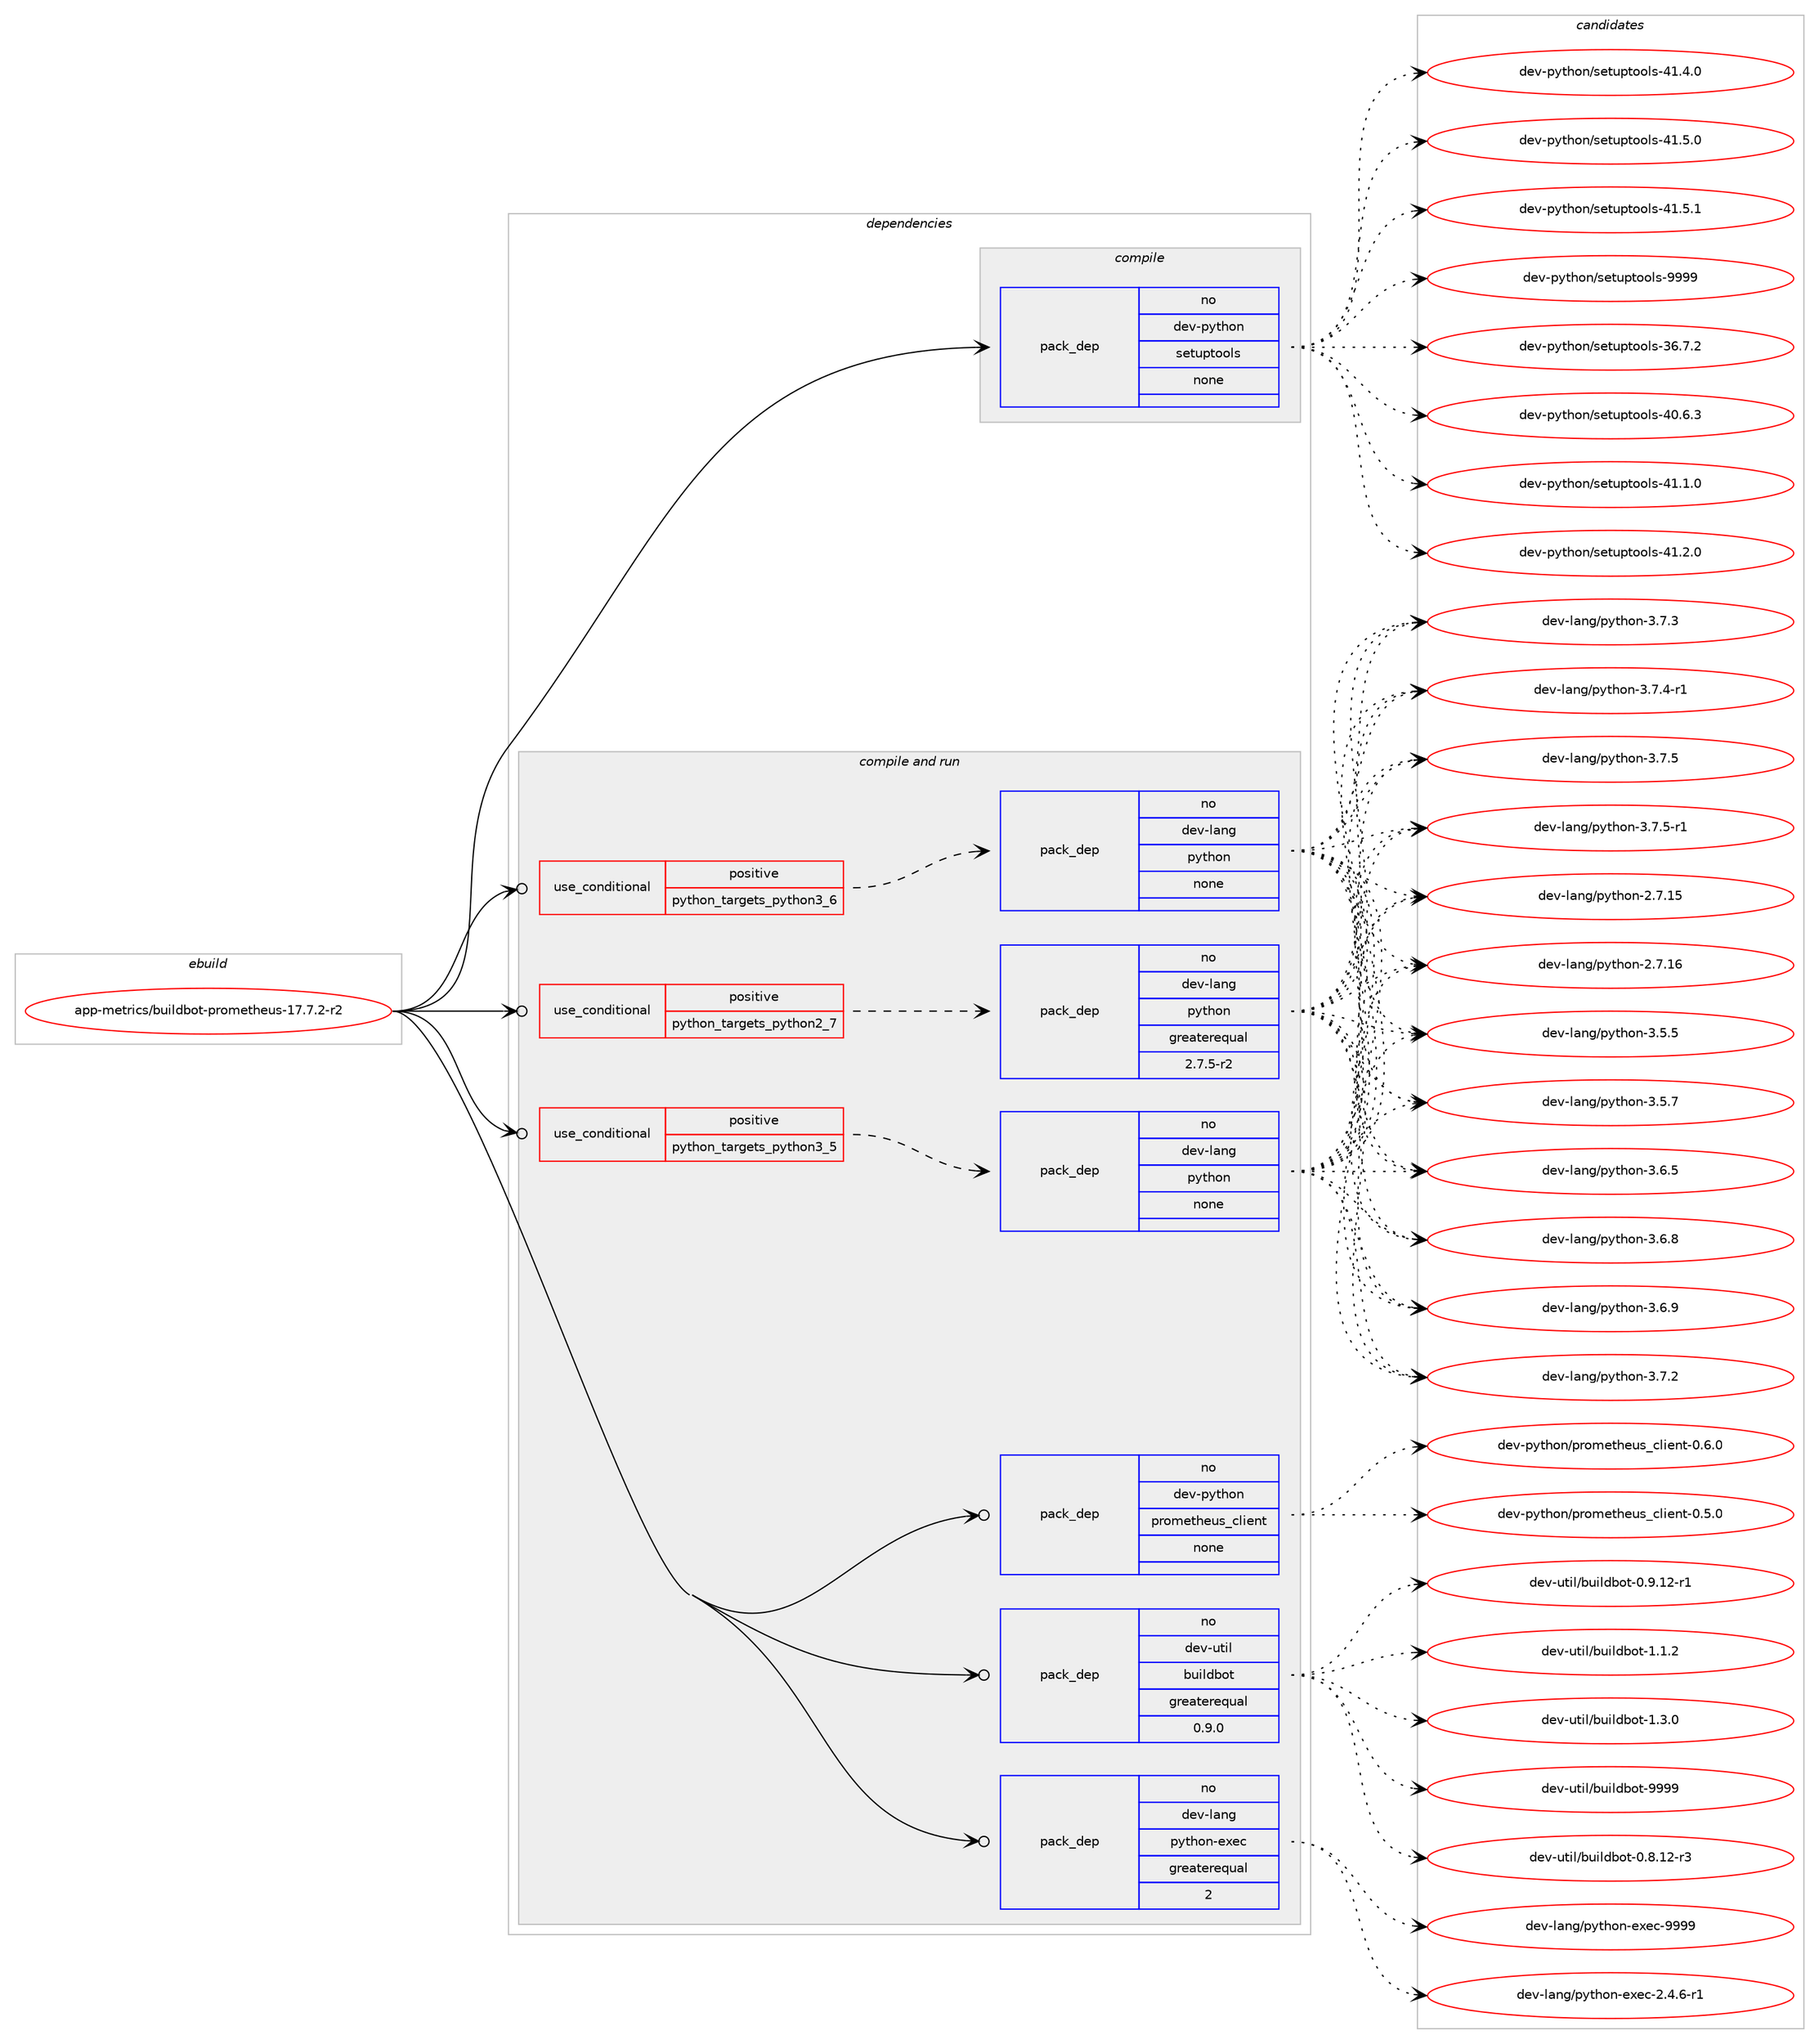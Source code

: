 digraph prolog {

# *************
# Graph options
# *************

newrank=true;
concentrate=true;
compound=true;
graph [rankdir=LR,fontname=Helvetica,fontsize=10,ranksep=1.5];#, ranksep=2.5, nodesep=0.2];
edge  [arrowhead=vee];
node  [fontname=Helvetica,fontsize=10];

# **********
# The ebuild
# **********

subgraph cluster_leftcol {
color=gray;
rank=same;
label=<<i>ebuild</i>>;
id [label="app-metrics/buildbot-prometheus-17.7.2-r2", color=red, width=4, href="../app-metrics/buildbot-prometheus-17.7.2-r2.svg"];
}

# ****************
# The dependencies
# ****************

subgraph cluster_midcol {
color=gray;
label=<<i>dependencies</i>>;
subgraph cluster_compile {
fillcolor="#eeeeee";
style=filled;
label=<<i>compile</i>>;
subgraph pack369387 {
dependency496999 [label=<<TABLE BORDER="0" CELLBORDER="1" CELLSPACING="0" CELLPADDING="4" WIDTH="220"><TR><TD ROWSPAN="6" CELLPADDING="30">pack_dep</TD></TR><TR><TD WIDTH="110">no</TD></TR><TR><TD>dev-python</TD></TR><TR><TD>setuptools</TD></TR><TR><TD>none</TD></TR><TR><TD></TD></TR></TABLE>>, shape=none, color=blue];
}
id:e -> dependency496999:w [weight=20,style="solid",arrowhead="vee"];
}
subgraph cluster_compileandrun {
fillcolor="#eeeeee";
style=filled;
label=<<i>compile and run</i>>;
subgraph cond118638 {
dependency497000 [label=<<TABLE BORDER="0" CELLBORDER="1" CELLSPACING="0" CELLPADDING="4"><TR><TD ROWSPAN="3" CELLPADDING="10">use_conditional</TD></TR><TR><TD>positive</TD></TR><TR><TD>python_targets_python2_7</TD></TR></TABLE>>, shape=none, color=red];
subgraph pack369388 {
dependency497001 [label=<<TABLE BORDER="0" CELLBORDER="1" CELLSPACING="0" CELLPADDING="4" WIDTH="220"><TR><TD ROWSPAN="6" CELLPADDING="30">pack_dep</TD></TR><TR><TD WIDTH="110">no</TD></TR><TR><TD>dev-lang</TD></TR><TR><TD>python</TD></TR><TR><TD>greaterequal</TD></TR><TR><TD>2.7.5-r2</TD></TR></TABLE>>, shape=none, color=blue];
}
dependency497000:e -> dependency497001:w [weight=20,style="dashed",arrowhead="vee"];
}
id:e -> dependency497000:w [weight=20,style="solid",arrowhead="odotvee"];
subgraph cond118639 {
dependency497002 [label=<<TABLE BORDER="0" CELLBORDER="1" CELLSPACING="0" CELLPADDING="4"><TR><TD ROWSPAN="3" CELLPADDING="10">use_conditional</TD></TR><TR><TD>positive</TD></TR><TR><TD>python_targets_python3_5</TD></TR></TABLE>>, shape=none, color=red];
subgraph pack369389 {
dependency497003 [label=<<TABLE BORDER="0" CELLBORDER="1" CELLSPACING="0" CELLPADDING="4" WIDTH="220"><TR><TD ROWSPAN="6" CELLPADDING="30">pack_dep</TD></TR><TR><TD WIDTH="110">no</TD></TR><TR><TD>dev-lang</TD></TR><TR><TD>python</TD></TR><TR><TD>none</TD></TR><TR><TD></TD></TR></TABLE>>, shape=none, color=blue];
}
dependency497002:e -> dependency497003:w [weight=20,style="dashed",arrowhead="vee"];
}
id:e -> dependency497002:w [weight=20,style="solid",arrowhead="odotvee"];
subgraph cond118640 {
dependency497004 [label=<<TABLE BORDER="0" CELLBORDER="1" CELLSPACING="0" CELLPADDING="4"><TR><TD ROWSPAN="3" CELLPADDING="10">use_conditional</TD></TR><TR><TD>positive</TD></TR><TR><TD>python_targets_python3_6</TD></TR></TABLE>>, shape=none, color=red];
subgraph pack369390 {
dependency497005 [label=<<TABLE BORDER="0" CELLBORDER="1" CELLSPACING="0" CELLPADDING="4" WIDTH="220"><TR><TD ROWSPAN="6" CELLPADDING="30">pack_dep</TD></TR><TR><TD WIDTH="110">no</TD></TR><TR><TD>dev-lang</TD></TR><TR><TD>python</TD></TR><TR><TD>none</TD></TR><TR><TD></TD></TR></TABLE>>, shape=none, color=blue];
}
dependency497004:e -> dependency497005:w [weight=20,style="dashed",arrowhead="vee"];
}
id:e -> dependency497004:w [weight=20,style="solid",arrowhead="odotvee"];
subgraph pack369391 {
dependency497006 [label=<<TABLE BORDER="0" CELLBORDER="1" CELLSPACING="0" CELLPADDING="4" WIDTH="220"><TR><TD ROWSPAN="6" CELLPADDING="30">pack_dep</TD></TR><TR><TD WIDTH="110">no</TD></TR><TR><TD>dev-lang</TD></TR><TR><TD>python-exec</TD></TR><TR><TD>greaterequal</TD></TR><TR><TD>2</TD></TR></TABLE>>, shape=none, color=blue];
}
id:e -> dependency497006:w [weight=20,style="solid",arrowhead="odotvee"];
subgraph pack369392 {
dependency497007 [label=<<TABLE BORDER="0" CELLBORDER="1" CELLSPACING="0" CELLPADDING="4" WIDTH="220"><TR><TD ROWSPAN="6" CELLPADDING="30">pack_dep</TD></TR><TR><TD WIDTH="110">no</TD></TR><TR><TD>dev-python</TD></TR><TR><TD>prometheus_client</TD></TR><TR><TD>none</TD></TR><TR><TD></TD></TR></TABLE>>, shape=none, color=blue];
}
id:e -> dependency497007:w [weight=20,style="solid",arrowhead="odotvee"];
subgraph pack369393 {
dependency497008 [label=<<TABLE BORDER="0" CELLBORDER="1" CELLSPACING="0" CELLPADDING="4" WIDTH="220"><TR><TD ROWSPAN="6" CELLPADDING="30">pack_dep</TD></TR><TR><TD WIDTH="110">no</TD></TR><TR><TD>dev-util</TD></TR><TR><TD>buildbot</TD></TR><TR><TD>greaterequal</TD></TR><TR><TD>0.9.0</TD></TR></TABLE>>, shape=none, color=blue];
}
id:e -> dependency497008:w [weight=20,style="solid",arrowhead="odotvee"];
}
subgraph cluster_run {
fillcolor="#eeeeee";
style=filled;
label=<<i>run</i>>;
}
}

# **************
# The candidates
# **************

subgraph cluster_choices {
rank=same;
color=gray;
label=<<i>candidates</i>>;

subgraph choice369387 {
color=black;
nodesep=1;
choice100101118451121211161041111104711510111611711211611111110811545515446554650 [label="dev-python/setuptools-36.7.2", color=red, width=4,href="../dev-python/setuptools-36.7.2.svg"];
choice100101118451121211161041111104711510111611711211611111110811545524846544651 [label="dev-python/setuptools-40.6.3", color=red, width=4,href="../dev-python/setuptools-40.6.3.svg"];
choice100101118451121211161041111104711510111611711211611111110811545524946494648 [label="dev-python/setuptools-41.1.0", color=red, width=4,href="../dev-python/setuptools-41.1.0.svg"];
choice100101118451121211161041111104711510111611711211611111110811545524946504648 [label="dev-python/setuptools-41.2.0", color=red, width=4,href="../dev-python/setuptools-41.2.0.svg"];
choice100101118451121211161041111104711510111611711211611111110811545524946524648 [label="dev-python/setuptools-41.4.0", color=red, width=4,href="../dev-python/setuptools-41.4.0.svg"];
choice100101118451121211161041111104711510111611711211611111110811545524946534648 [label="dev-python/setuptools-41.5.0", color=red, width=4,href="../dev-python/setuptools-41.5.0.svg"];
choice100101118451121211161041111104711510111611711211611111110811545524946534649 [label="dev-python/setuptools-41.5.1", color=red, width=4,href="../dev-python/setuptools-41.5.1.svg"];
choice10010111845112121116104111110471151011161171121161111111081154557575757 [label="dev-python/setuptools-9999", color=red, width=4,href="../dev-python/setuptools-9999.svg"];
dependency496999:e -> choice100101118451121211161041111104711510111611711211611111110811545515446554650:w [style=dotted,weight="100"];
dependency496999:e -> choice100101118451121211161041111104711510111611711211611111110811545524846544651:w [style=dotted,weight="100"];
dependency496999:e -> choice100101118451121211161041111104711510111611711211611111110811545524946494648:w [style=dotted,weight="100"];
dependency496999:e -> choice100101118451121211161041111104711510111611711211611111110811545524946504648:w [style=dotted,weight="100"];
dependency496999:e -> choice100101118451121211161041111104711510111611711211611111110811545524946524648:w [style=dotted,weight="100"];
dependency496999:e -> choice100101118451121211161041111104711510111611711211611111110811545524946534648:w [style=dotted,weight="100"];
dependency496999:e -> choice100101118451121211161041111104711510111611711211611111110811545524946534649:w [style=dotted,weight="100"];
dependency496999:e -> choice10010111845112121116104111110471151011161171121161111111081154557575757:w [style=dotted,weight="100"];
}
subgraph choice369388 {
color=black;
nodesep=1;
choice10010111845108971101034711212111610411111045504655464953 [label="dev-lang/python-2.7.15", color=red, width=4,href="../dev-lang/python-2.7.15.svg"];
choice10010111845108971101034711212111610411111045504655464954 [label="dev-lang/python-2.7.16", color=red, width=4,href="../dev-lang/python-2.7.16.svg"];
choice100101118451089711010347112121116104111110455146534653 [label="dev-lang/python-3.5.5", color=red, width=4,href="../dev-lang/python-3.5.5.svg"];
choice100101118451089711010347112121116104111110455146534655 [label="dev-lang/python-3.5.7", color=red, width=4,href="../dev-lang/python-3.5.7.svg"];
choice100101118451089711010347112121116104111110455146544653 [label="dev-lang/python-3.6.5", color=red, width=4,href="../dev-lang/python-3.6.5.svg"];
choice100101118451089711010347112121116104111110455146544656 [label="dev-lang/python-3.6.8", color=red, width=4,href="../dev-lang/python-3.6.8.svg"];
choice100101118451089711010347112121116104111110455146544657 [label="dev-lang/python-3.6.9", color=red, width=4,href="../dev-lang/python-3.6.9.svg"];
choice100101118451089711010347112121116104111110455146554650 [label="dev-lang/python-3.7.2", color=red, width=4,href="../dev-lang/python-3.7.2.svg"];
choice100101118451089711010347112121116104111110455146554651 [label="dev-lang/python-3.7.3", color=red, width=4,href="../dev-lang/python-3.7.3.svg"];
choice1001011184510897110103471121211161041111104551465546524511449 [label="dev-lang/python-3.7.4-r1", color=red, width=4,href="../dev-lang/python-3.7.4-r1.svg"];
choice100101118451089711010347112121116104111110455146554653 [label="dev-lang/python-3.7.5", color=red, width=4,href="../dev-lang/python-3.7.5.svg"];
choice1001011184510897110103471121211161041111104551465546534511449 [label="dev-lang/python-3.7.5-r1", color=red, width=4,href="../dev-lang/python-3.7.5-r1.svg"];
dependency497001:e -> choice10010111845108971101034711212111610411111045504655464953:w [style=dotted,weight="100"];
dependency497001:e -> choice10010111845108971101034711212111610411111045504655464954:w [style=dotted,weight="100"];
dependency497001:e -> choice100101118451089711010347112121116104111110455146534653:w [style=dotted,weight="100"];
dependency497001:e -> choice100101118451089711010347112121116104111110455146534655:w [style=dotted,weight="100"];
dependency497001:e -> choice100101118451089711010347112121116104111110455146544653:w [style=dotted,weight="100"];
dependency497001:e -> choice100101118451089711010347112121116104111110455146544656:w [style=dotted,weight="100"];
dependency497001:e -> choice100101118451089711010347112121116104111110455146544657:w [style=dotted,weight="100"];
dependency497001:e -> choice100101118451089711010347112121116104111110455146554650:w [style=dotted,weight="100"];
dependency497001:e -> choice100101118451089711010347112121116104111110455146554651:w [style=dotted,weight="100"];
dependency497001:e -> choice1001011184510897110103471121211161041111104551465546524511449:w [style=dotted,weight="100"];
dependency497001:e -> choice100101118451089711010347112121116104111110455146554653:w [style=dotted,weight="100"];
dependency497001:e -> choice1001011184510897110103471121211161041111104551465546534511449:w [style=dotted,weight="100"];
}
subgraph choice369389 {
color=black;
nodesep=1;
choice10010111845108971101034711212111610411111045504655464953 [label="dev-lang/python-2.7.15", color=red, width=4,href="../dev-lang/python-2.7.15.svg"];
choice10010111845108971101034711212111610411111045504655464954 [label="dev-lang/python-2.7.16", color=red, width=4,href="../dev-lang/python-2.7.16.svg"];
choice100101118451089711010347112121116104111110455146534653 [label="dev-lang/python-3.5.5", color=red, width=4,href="../dev-lang/python-3.5.5.svg"];
choice100101118451089711010347112121116104111110455146534655 [label="dev-lang/python-3.5.7", color=red, width=4,href="../dev-lang/python-3.5.7.svg"];
choice100101118451089711010347112121116104111110455146544653 [label="dev-lang/python-3.6.5", color=red, width=4,href="../dev-lang/python-3.6.5.svg"];
choice100101118451089711010347112121116104111110455146544656 [label="dev-lang/python-3.6.8", color=red, width=4,href="../dev-lang/python-3.6.8.svg"];
choice100101118451089711010347112121116104111110455146544657 [label="dev-lang/python-3.6.9", color=red, width=4,href="../dev-lang/python-3.6.9.svg"];
choice100101118451089711010347112121116104111110455146554650 [label="dev-lang/python-3.7.2", color=red, width=4,href="../dev-lang/python-3.7.2.svg"];
choice100101118451089711010347112121116104111110455146554651 [label="dev-lang/python-3.7.3", color=red, width=4,href="../dev-lang/python-3.7.3.svg"];
choice1001011184510897110103471121211161041111104551465546524511449 [label="dev-lang/python-3.7.4-r1", color=red, width=4,href="../dev-lang/python-3.7.4-r1.svg"];
choice100101118451089711010347112121116104111110455146554653 [label="dev-lang/python-3.7.5", color=red, width=4,href="../dev-lang/python-3.7.5.svg"];
choice1001011184510897110103471121211161041111104551465546534511449 [label="dev-lang/python-3.7.5-r1", color=red, width=4,href="../dev-lang/python-3.7.5-r1.svg"];
dependency497003:e -> choice10010111845108971101034711212111610411111045504655464953:w [style=dotted,weight="100"];
dependency497003:e -> choice10010111845108971101034711212111610411111045504655464954:w [style=dotted,weight="100"];
dependency497003:e -> choice100101118451089711010347112121116104111110455146534653:w [style=dotted,weight="100"];
dependency497003:e -> choice100101118451089711010347112121116104111110455146534655:w [style=dotted,weight="100"];
dependency497003:e -> choice100101118451089711010347112121116104111110455146544653:w [style=dotted,weight="100"];
dependency497003:e -> choice100101118451089711010347112121116104111110455146544656:w [style=dotted,weight="100"];
dependency497003:e -> choice100101118451089711010347112121116104111110455146544657:w [style=dotted,weight="100"];
dependency497003:e -> choice100101118451089711010347112121116104111110455146554650:w [style=dotted,weight="100"];
dependency497003:e -> choice100101118451089711010347112121116104111110455146554651:w [style=dotted,weight="100"];
dependency497003:e -> choice1001011184510897110103471121211161041111104551465546524511449:w [style=dotted,weight="100"];
dependency497003:e -> choice100101118451089711010347112121116104111110455146554653:w [style=dotted,weight="100"];
dependency497003:e -> choice1001011184510897110103471121211161041111104551465546534511449:w [style=dotted,weight="100"];
}
subgraph choice369390 {
color=black;
nodesep=1;
choice10010111845108971101034711212111610411111045504655464953 [label="dev-lang/python-2.7.15", color=red, width=4,href="../dev-lang/python-2.7.15.svg"];
choice10010111845108971101034711212111610411111045504655464954 [label="dev-lang/python-2.7.16", color=red, width=4,href="../dev-lang/python-2.7.16.svg"];
choice100101118451089711010347112121116104111110455146534653 [label="dev-lang/python-3.5.5", color=red, width=4,href="../dev-lang/python-3.5.5.svg"];
choice100101118451089711010347112121116104111110455146534655 [label="dev-lang/python-3.5.7", color=red, width=4,href="../dev-lang/python-3.5.7.svg"];
choice100101118451089711010347112121116104111110455146544653 [label="dev-lang/python-3.6.5", color=red, width=4,href="../dev-lang/python-3.6.5.svg"];
choice100101118451089711010347112121116104111110455146544656 [label="dev-lang/python-3.6.8", color=red, width=4,href="../dev-lang/python-3.6.8.svg"];
choice100101118451089711010347112121116104111110455146544657 [label="dev-lang/python-3.6.9", color=red, width=4,href="../dev-lang/python-3.6.9.svg"];
choice100101118451089711010347112121116104111110455146554650 [label="dev-lang/python-3.7.2", color=red, width=4,href="../dev-lang/python-3.7.2.svg"];
choice100101118451089711010347112121116104111110455146554651 [label="dev-lang/python-3.7.3", color=red, width=4,href="../dev-lang/python-3.7.3.svg"];
choice1001011184510897110103471121211161041111104551465546524511449 [label="dev-lang/python-3.7.4-r1", color=red, width=4,href="../dev-lang/python-3.7.4-r1.svg"];
choice100101118451089711010347112121116104111110455146554653 [label="dev-lang/python-3.7.5", color=red, width=4,href="../dev-lang/python-3.7.5.svg"];
choice1001011184510897110103471121211161041111104551465546534511449 [label="dev-lang/python-3.7.5-r1", color=red, width=4,href="../dev-lang/python-3.7.5-r1.svg"];
dependency497005:e -> choice10010111845108971101034711212111610411111045504655464953:w [style=dotted,weight="100"];
dependency497005:e -> choice10010111845108971101034711212111610411111045504655464954:w [style=dotted,weight="100"];
dependency497005:e -> choice100101118451089711010347112121116104111110455146534653:w [style=dotted,weight="100"];
dependency497005:e -> choice100101118451089711010347112121116104111110455146534655:w [style=dotted,weight="100"];
dependency497005:e -> choice100101118451089711010347112121116104111110455146544653:w [style=dotted,weight="100"];
dependency497005:e -> choice100101118451089711010347112121116104111110455146544656:w [style=dotted,weight="100"];
dependency497005:e -> choice100101118451089711010347112121116104111110455146544657:w [style=dotted,weight="100"];
dependency497005:e -> choice100101118451089711010347112121116104111110455146554650:w [style=dotted,weight="100"];
dependency497005:e -> choice100101118451089711010347112121116104111110455146554651:w [style=dotted,weight="100"];
dependency497005:e -> choice1001011184510897110103471121211161041111104551465546524511449:w [style=dotted,weight="100"];
dependency497005:e -> choice100101118451089711010347112121116104111110455146554653:w [style=dotted,weight="100"];
dependency497005:e -> choice1001011184510897110103471121211161041111104551465546534511449:w [style=dotted,weight="100"];
}
subgraph choice369391 {
color=black;
nodesep=1;
choice10010111845108971101034711212111610411111045101120101994550465246544511449 [label="dev-lang/python-exec-2.4.6-r1", color=red, width=4,href="../dev-lang/python-exec-2.4.6-r1.svg"];
choice10010111845108971101034711212111610411111045101120101994557575757 [label="dev-lang/python-exec-9999", color=red, width=4,href="../dev-lang/python-exec-9999.svg"];
dependency497006:e -> choice10010111845108971101034711212111610411111045101120101994550465246544511449:w [style=dotted,weight="100"];
dependency497006:e -> choice10010111845108971101034711212111610411111045101120101994557575757:w [style=dotted,weight="100"];
}
subgraph choice369392 {
color=black;
nodesep=1;
choice10010111845112121116104111110471121141111091011161041011171159599108105101110116454846534648 [label="dev-python/prometheus_client-0.5.0", color=red, width=4,href="../dev-python/prometheus_client-0.5.0.svg"];
choice10010111845112121116104111110471121141111091011161041011171159599108105101110116454846544648 [label="dev-python/prometheus_client-0.6.0", color=red, width=4,href="../dev-python/prometheus_client-0.6.0.svg"];
dependency497007:e -> choice10010111845112121116104111110471121141111091011161041011171159599108105101110116454846534648:w [style=dotted,weight="100"];
dependency497007:e -> choice10010111845112121116104111110471121141111091011161041011171159599108105101110116454846544648:w [style=dotted,weight="100"];
}
subgraph choice369393 {
color=black;
nodesep=1;
choice10010111845117116105108479811710510810098111116454846564649504511451 [label="dev-util/buildbot-0.8.12-r3", color=red, width=4,href="../dev-util/buildbot-0.8.12-r3.svg"];
choice10010111845117116105108479811710510810098111116454846574649504511449 [label="dev-util/buildbot-0.9.12-r1", color=red, width=4,href="../dev-util/buildbot-0.9.12-r1.svg"];
choice10010111845117116105108479811710510810098111116454946494650 [label="dev-util/buildbot-1.1.2", color=red, width=4,href="../dev-util/buildbot-1.1.2.svg"];
choice10010111845117116105108479811710510810098111116454946514648 [label="dev-util/buildbot-1.3.0", color=red, width=4,href="../dev-util/buildbot-1.3.0.svg"];
choice100101118451171161051084798117105108100981111164557575757 [label="dev-util/buildbot-9999", color=red, width=4,href="../dev-util/buildbot-9999.svg"];
dependency497008:e -> choice10010111845117116105108479811710510810098111116454846564649504511451:w [style=dotted,weight="100"];
dependency497008:e -> choice10010111845117116105108479811710510810098111116454846574649504511449:w [style=dotted,weight="100"];
dependency497008:e -> choice10010111845117116105108479811710510810098111116454946494650:w [style=dotted,weight="100"];
dependency497008:e -> choice10010111845117116105108479811710510810098111116454946514648:w [style=dotted,weight="100"];
dependency497008:e -> choice100101118451171161051084798117105108100981111164557575757:w [style=dotted,weight="100"];
}
}

}
